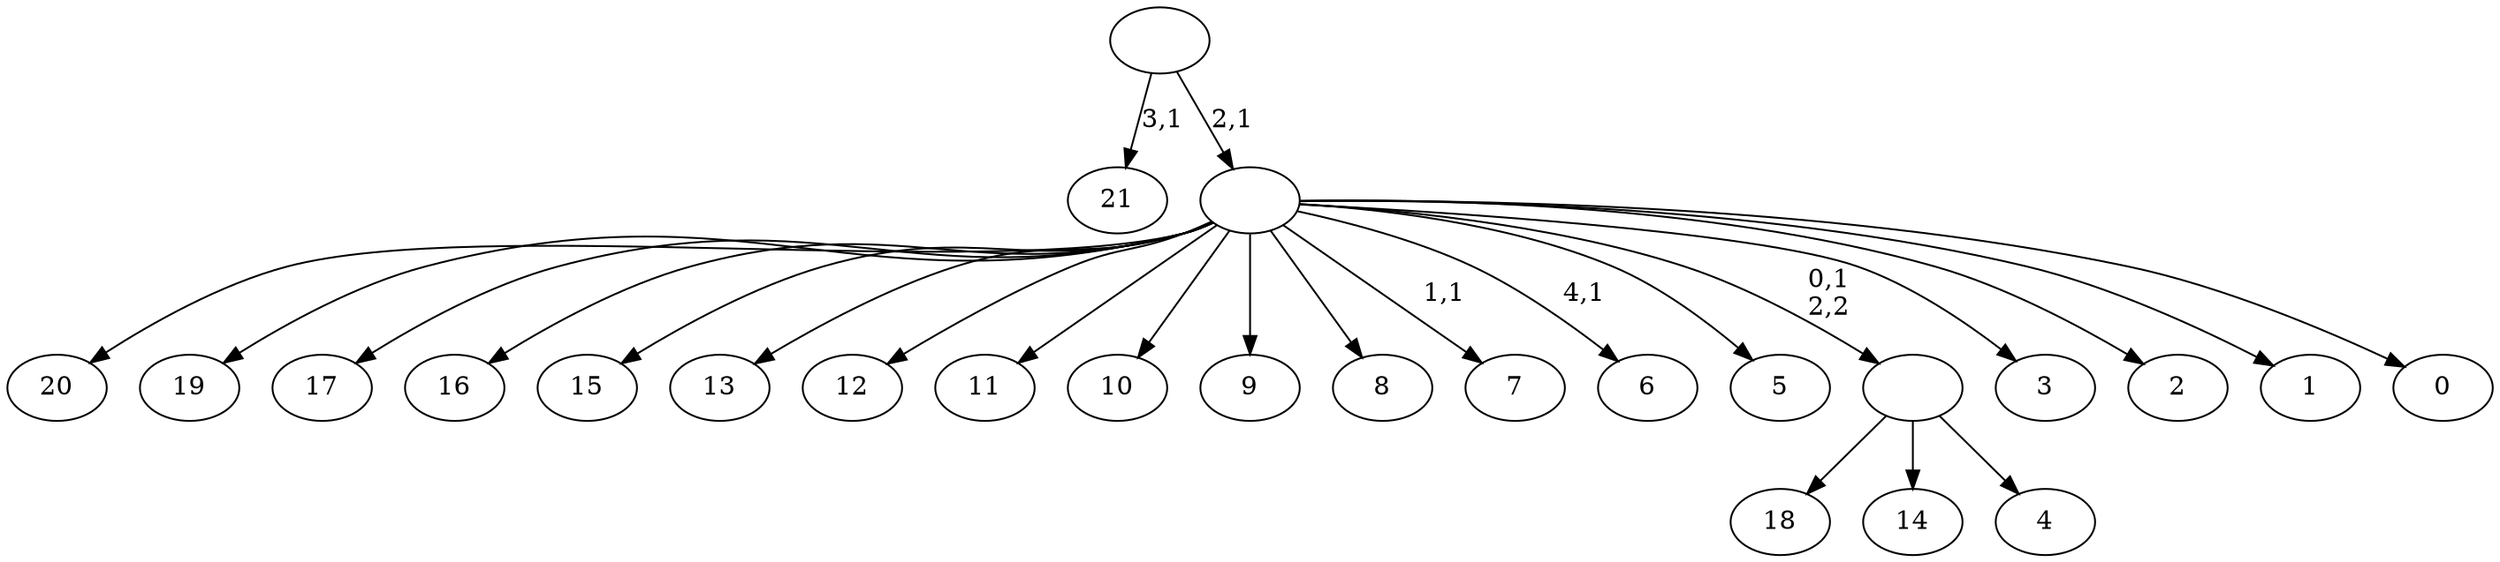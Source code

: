 digraph T {
	27 [label="21"]
	25 [label="20"]
	24 [label="19"]
	23 [label="18"]
	22 [label="17"]
	21 [label="16"]
	20 [label="15"]
	19 [label="14"]
	18 [label="13"]
	17 [label="12"]
	16 [label="11"]
	15 [label="10"]
	14 [label="9"]
	13 [label="8"]
	12 [label="7"]
	10 [label="6"]
	8 [label="5"]
	7 [label="4"]
	6 [label=""]
	5 [label="3"]
	4 [label="2"]
	3 [label="1"]
	2 [label="0"]
	1 [label=""]
	0 [label=""]
	6 -> 23 [label=""]
	6 -> 19 [label=""]
	6 -> 7 [label=""]
	1 -> 10 [label="4,1"]
	1 -> 12 [label="1,1"]
	1 -> 25 [label=""]
	1 -> 24 [label=""]
	1 -> 22 [label=""]
	1 -> 21 [label=""]
	1 -> 20 [label=""]
	1 -> 18 [label=""]
	1 -> 17 [label=""]
	1 -> 16 [label=""]
	1 -> 15 [label=""]
	1 -> 14 [label=""]
	1 -> 13 [label=""]
	1 -> 8 [label=""]
	1 -> 6 [label="0,1\n2,2"]
	1 -> 5 [label=""]
	1 -> 4 [label=""]
	1 -> 3 [label=""]
	1 -> 2 [label=""]
	0 -> 27 [label="3,1"]
	0 -> 1 [label="2,1"]
}
